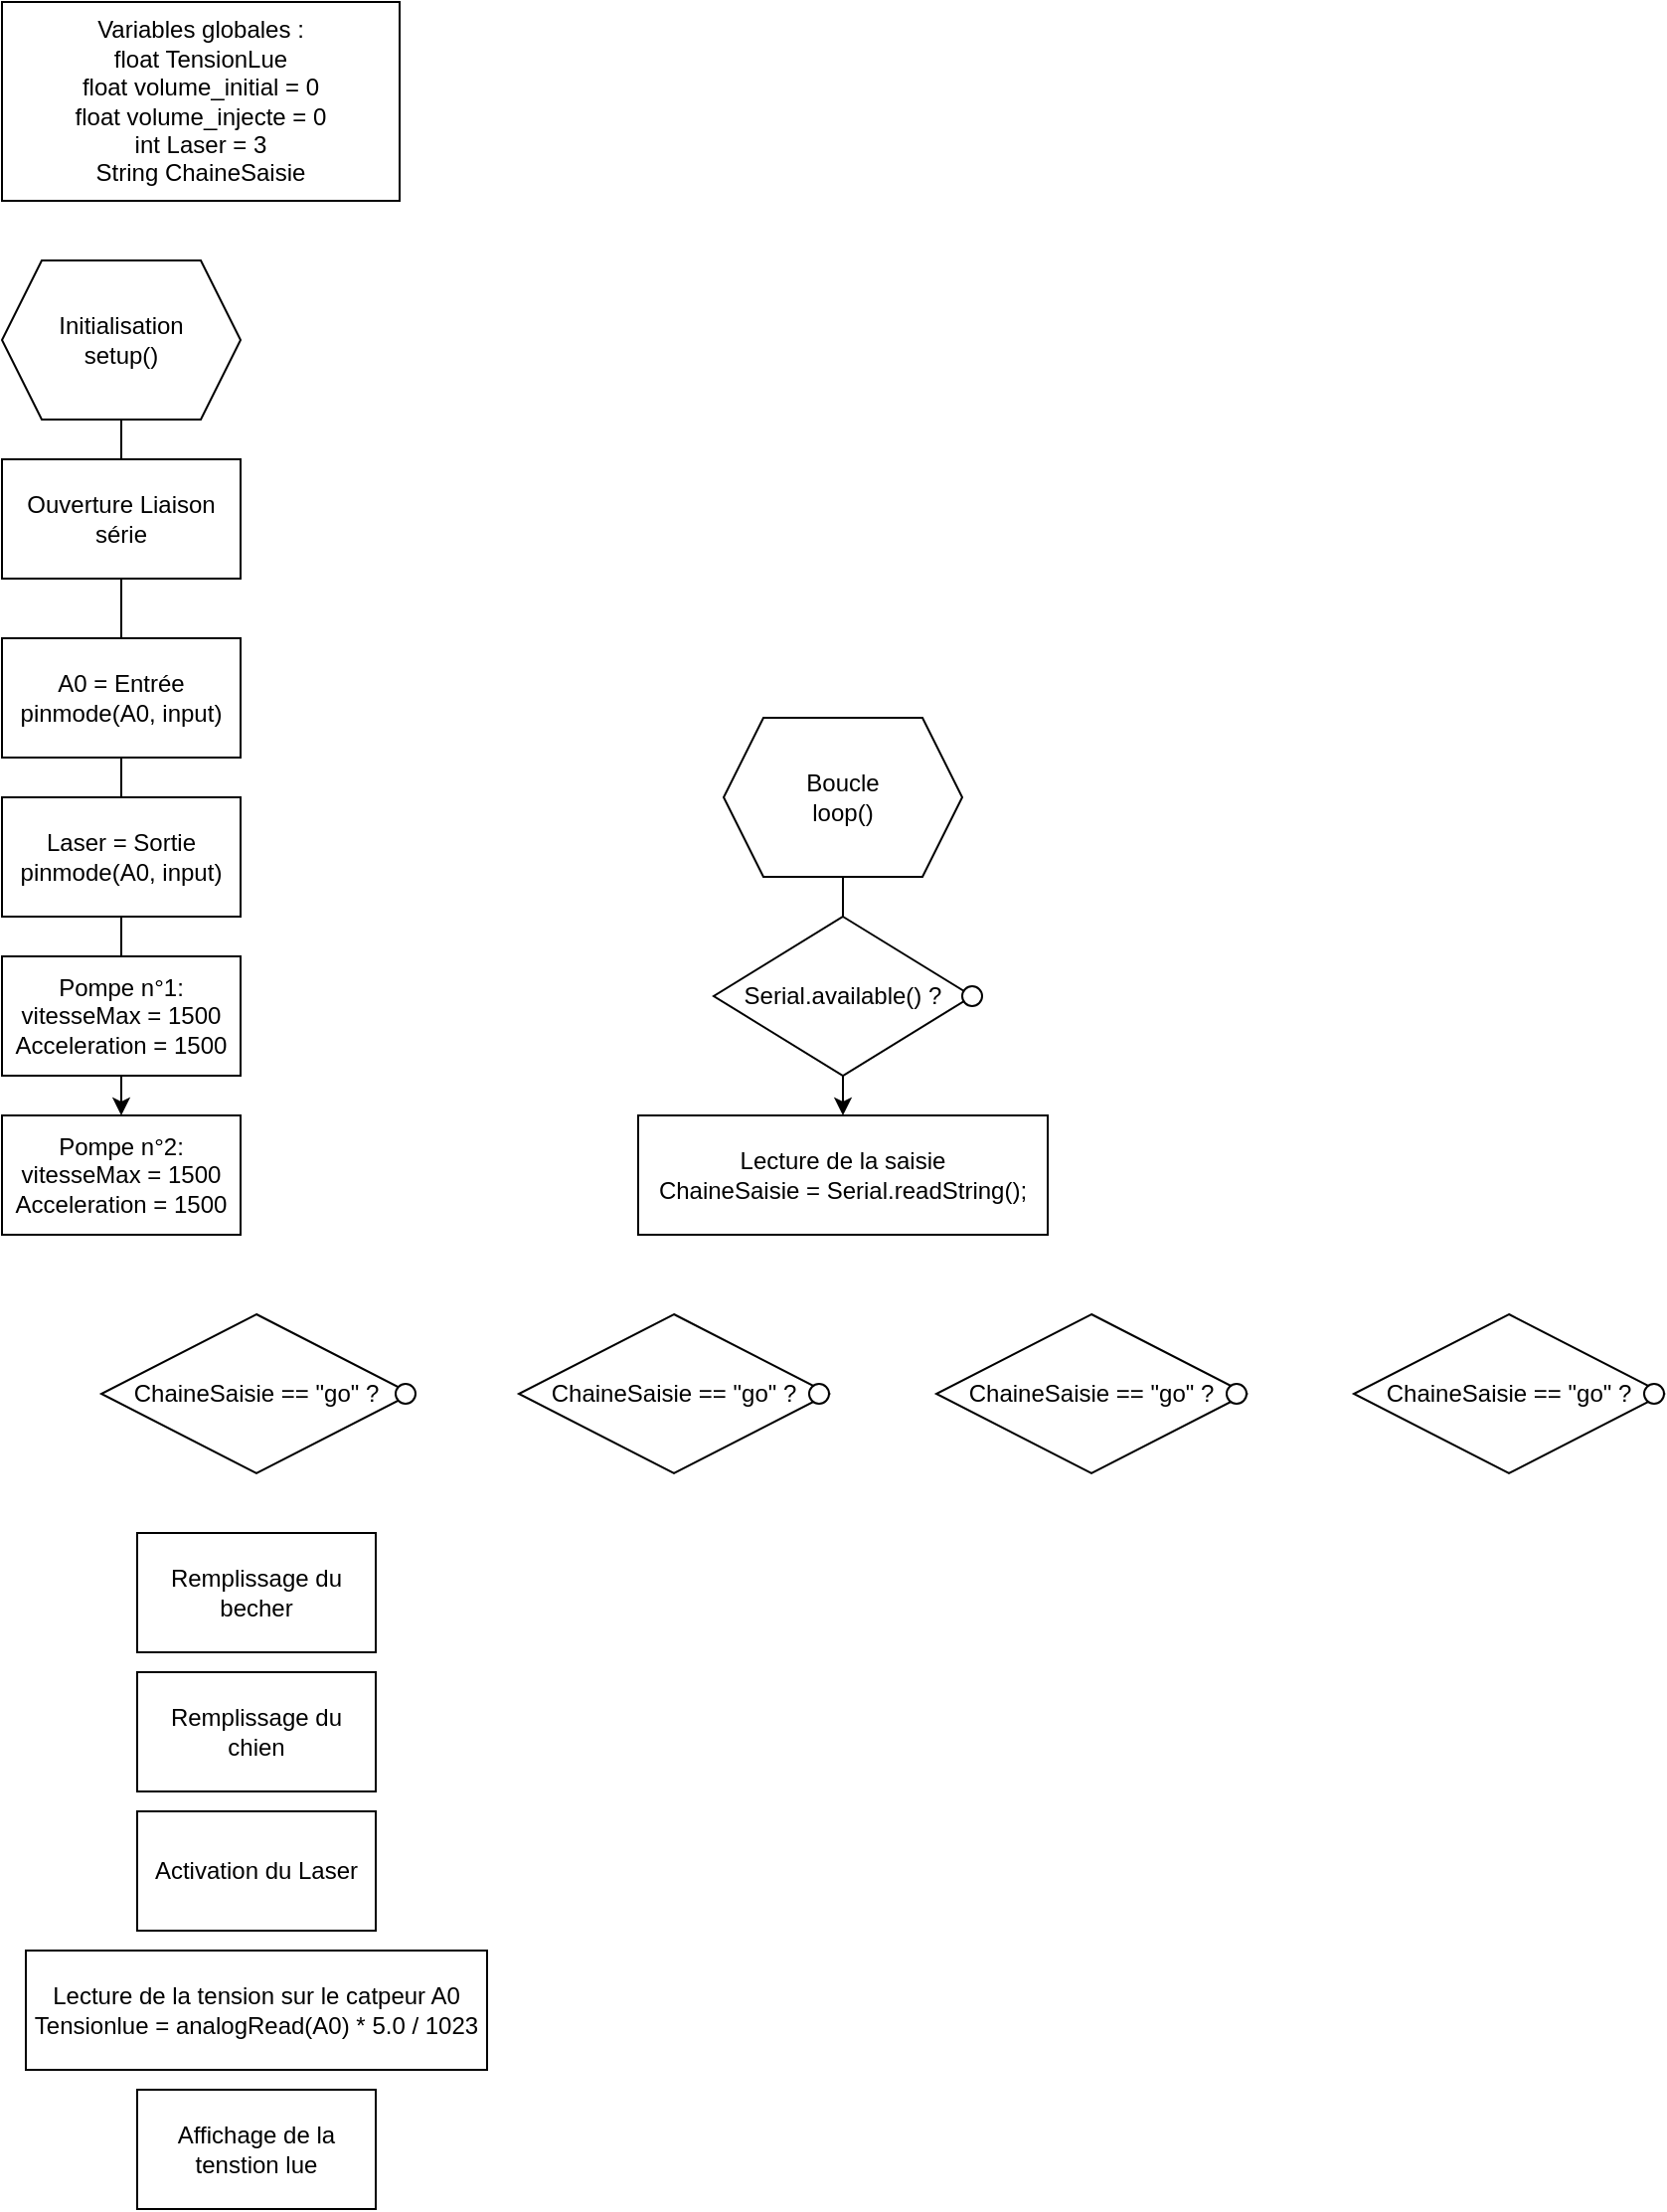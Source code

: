 <mxfile>
    <diagram id="VfhQBn7Z54zDq6VSI6XN" name="Page-1">
        <mxGraphModel dx="395" dy="1644" grid="1" gridSize="10" guides="1" tooltips="1" connect="1" arrows="1" fold="1" page="1" pageScale="1" pageWidth="827" pageHeight="1169" math="0" shadow="0">
            <root>
                <mxCell id="0"/>
                <mxCell id="1" parent="0"/>
                <mxCell id="2" value="Initialisation&lt;br&gt;setup()" style="shape=hexagon;perimeter=hexagonPerimeter2;whiteSpace=wrap;html=1;fixedSize=1;" vertex="1" parent="1">
                    <mxGeometry x="20" y="-1020" width="120" height="80" as="geometry"/>
                </mxCell>
                <mxCell id="7" value="" style="edgeStyle=none;html=1;entryX=0.5;entryY=0;entryDx=0;entryDy=0;" edge="1" parent="1" source="3" target="9">
                    <mxGeometry relative="1" as="geometry"/>
                </mxCell>
                <mxCell id="3" value="Ouverture Liaison série" style="rounded=0;whiteSpace=wrap;html=1;" vertex="1" parent="1">
                    <mxGeometry x="20" y="-920" width="120" height="60" as="geometry"/>
                </mxCell>
                <mxCell id="4" value="A0 = Entrée&lt;br&gt;pinmode(A0, input)" style="rounded=0;whiteSpace=wrap;html=1;" vertex="1" parent="1">
                    <mxGeometry x="20" y="-830" width="120" height="60" as="geometry"/>
                </mxCell>
                <mxCell id="5" value="Laser = Sortie&lt;br&gt;pinmode(A0, input)" style="rounded=0;whiteSpace=wrap;html=1;" vertex="1" parent="1">
                    <mxGeometry x="20" y="-750" width="120" height="60" as="geometry"/>
                </mxCell>
                <mxCell id="6" value="" style="endArrow=none;html=1;entryX=0.5;entryY=1;entryDx=0;entryDy=0;exitX=0.5;exitY=0;exitDx=0;exitDy=0;" edge="1" parent="1" source="3" target="2">
                    <mxGeometry width="50" height="50" relative="1" as="geometry">
                        <mxPoint x="180" y="-780" as="sourcePoint"/>
                        <mxPoint x="230" y="-830" as="targetPoint"/>
                    </mxGeometry>
                </mxCell>
                <mxCell id="8" value="Pompe n°1:&lt;br&gt;vitesseMax = 1500&lt;br&gt;Acceleration = 1500" style="rounded=0;whiteSpace=wrap;html=1;" vertex="1" parent="1">
                    <mxGeometry x="20" y="-670" width="120" height="60" as="geometry"/>
                </mxCell>
                <mxCell id="9" value="Pompe n°2:&lt;br&gt;vitesseMax = 1500&lt;br&gt;Acceleration = 1500" style="rounded=0;whiteSpace=wrap;html=1;" vertex="1" parent="1">
                    <mxGeometry x="20" y="-590" width="120" height="60" as="geometry"/>
                </mxCell>
                <mxCell id="10" value="Variables globales :&lt;br&gt;float TensionLue&lt;br&gt;float volume_initial = 0&lt;br&gt;float volume_injecte = 0&lt;br&gt;int Laser = 3&lt;br&gt;String ChaineSaisie" style="rounded=0;whiteSpace=wrap;html=1;" vertex="1" parent="1">
                    <mxGeometry x="20" y="-1150" width="200" height="100" as="geometry"/>
                </mxCell>
                <mxCell id="26" style="edgeStyle=none;html=1;exitX=0.5;exitY=1;exitDx=0;exitDy=0;entryX=0.5;entryY=0;entryDx=0;entryDy=0;fontFamily=Helvetica;" edge="1" parent="1" source="11" target="25">
                    <mxGeometry relative="1" as="geometry"/>
                </mxCell>
                <mxCell id="11" value="Boucle&lt;br&gt;loop()" style="shape=hexagon;perimeter=hexagonPerimeter2;whiteSpace=wrap;html=1;fixedSize=1;" vertex="1" parent="1">
                    <mxGeometry x="383" y="-790" width="120" height="80" as="geometry"/>
                </mxCell>
                <mxCell id="20" value="Serial.available() ?" style="rhombus;whiteSpace=wrap;html=1;fontFamily=Helvetica;" vertex="1" parent="1">
                    <mxGeometry x="378" y="-690" width="130" height="80" as="geometry"/>
                </mxCell>
                <mxCell id="21" value="" style="ellipse;whiteSpace=wrap;html=1;aspect=fixed;fontFamily=Helvetica;" vertex="1" parent="1">
                    <mxGeometry x="503" y="-655" width="10" height="10" as="geometry"/>
                </mxCell>
                <mxCell id="25" value="Lecture de la saisie&lt;br&gt;ChaineSaisie = Serial.readString();" style="rounded=0;whiteSpace=wrap;html=1;fontFamily=Helvetica;" vertex="1" parent="1">
                    <mxGeometry x="340" y="-590" width="206" height="60" as="geometry"/>
                </mxCell>
                <mxCell id="32" value="ChaineSaisie == &quot;go&quot; ?" style="rhombus;whiteSpace=wrap;html=1;fontFamily=Helvetica;" vertex="1" parent="1">
                    <mxGeometry x="70" y="-490" width="156" height="80" as="geometry"/>
                </mxCell>
                <mxCell id="33" value="" style="ellipse;whiteSpace=wrap;html=1;aspect=fixed;fontFamily=Helvetica;" vertex="1" parent="1">
                    <mxGeometry x="218" y="-455" width="10" height="10" as="geometry"/>
                </mxCell>
                <mxCell id="46" value="ChaineSaisie == &quot;go&quot; ?" style="rhombus;whiteSpace=wrap;html=1;fontFamily=Helvetica;" vertex="1" parent="1">
                    <mxGeometry x="700" y="-490" width="156" height="80" as="geometry"/>
                </mxCell>
                <mxCell id="47" value="" style="ellipse;whiteSpace=wrap;html=1;aspect=fixed;fontFamily=Helvetica;" vertex="1" parent="1">
                    <mxGeometry x="846" y="-455" width="10" height="10" as="geometry"/>
                </mxCell>
                <mxCell id="48" value="ChaineSaisie == &quot;go&quot; ?" style="rhombus;whiteSpace=wrap;html=1;fontFamily=Helvetica;" vertex="1" parent="1">
                    <mxGeometry x="490" y="-490" width="156" height="80" as="geometry"/>
                </mxCell>
                <mxCell id="49" value="" style="ellipse;whiteSpace=wrap;html=1;aspect=fixed;fontFamily=Helvetica;" vertex="1" parent="1">
                    <mxGeometry x="636" y="-455" width="10" height="10" as="geometry"/>
                </mxCell>
                <mxCell id="50" value="ChaineSaisie == &quot;go&quot; ?" style="rhombus;whiteSpace=wrap;html=1;fontFamily=Helvetica;" vertex="1" parent="1">
                    <mxGeometry x="280" y="-490" width="156" height="80" as="geometry"/>
                </mxCell>
                <mxCell id="51" value="" style="ellipse;whiteSpace=wrap;html=1;aspect=fixed;fontFamily=Helvetica;" vertex="1" parent="1">
                    <mxGeometry x="426" y="-455" width="10" height="10" as="geometry"/>
                </mxCell>
                <mxCell id="54" value="Remplissage du becher" style="rounded=0;whiteSpace=wrap;html=1;fontFamily=Helvetica;" vertex="1" parent="1">
                    <mxGeometry x="88" y="-380" width="120" height="60" as="geometry"/>
                </mxCell>
                <mxCell id="55" value="Remplissage du chien" style="rounded=0;whiteSpace=wrap;html=1;fontFamily=Helvetica;" vertex="1" parent="1">
                    <mxGeometry x="88" y="-310" width="120" height="60" as="geometry"/>
                </mxCell>
                <mxCell id="56" value="Activation du Laser" style="rounded=0;whiteSpace=wrap;html=1;fontFamily=Helvetica;" vertex="1" parent="1">
                    <mxGeometry x="88" y="-240" width="120" height="60" as="geometry"/>
                </mxCell>
                <mxCell id="57" value="Lecture de la tension sur le catpeur A0&lt;br&gt;Tensionlue = analogRead(A0) * 5.0 / 1023" style="rounded=0;whiteSpace=wrap;html=1;fontFamily=Helvetica;" vertex="1" parent="1">
                    <mxGeometry x="32" y="-170" width="232" height="60" as="geometry"/>
                </mxCell>
                <mxCell id="59" value="Affichage de la tenstion lue" style="rounded=0;whiteSpace=wrap;html=1;fontFamily=Helvetica;" vertex="1" parent="1">
                    <mxGeometry x="88" y="-100" width="120" height="60" as="geometry"/>
                </mxCell>
            </root>
        </mxGraphModel>
    </diagram>
</mxfile>